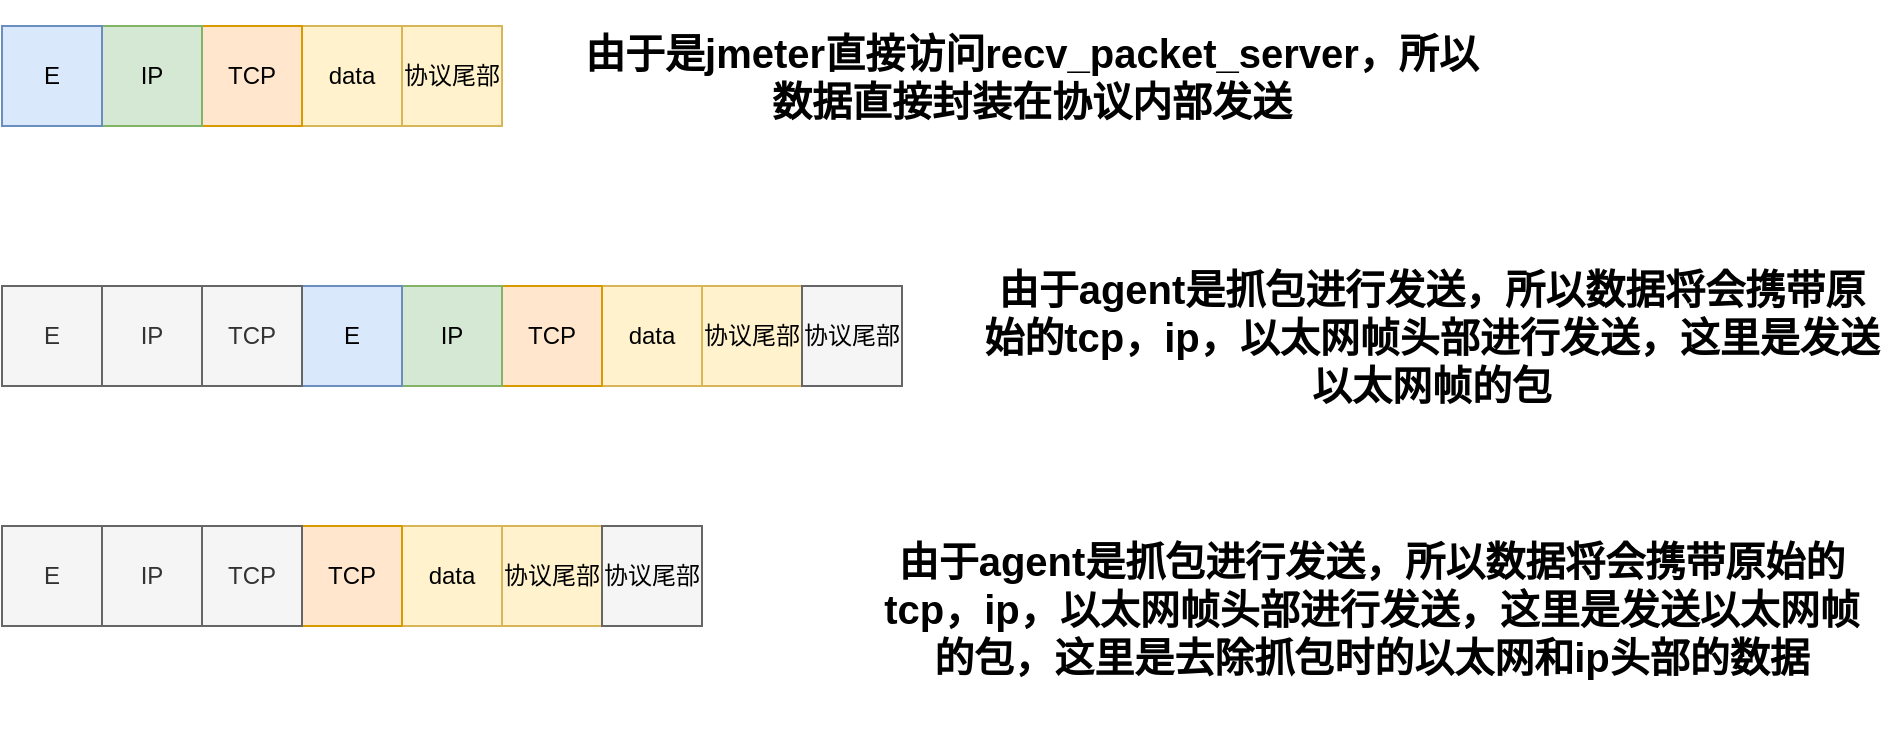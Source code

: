 <mxfile version="20.8.3" type="github">
  <diagram id="NrAuofYMSVISvDW0R4n6" name="第 1 页">
    <mxGraphModel dx="1322" dy="749" grid="1" gridSize="10" guides="1" tooltips="1" connect="1" arrows="1" fold="1" page="1" pageScale="1" pageWidth="1169" pageHeight="827" math="0" shadow="0">
      <root>
        <mxCell id="0" />
        <mxCell id="1" parent="0" />
        <mxCell id="KpDzADibFbILNIxdteFy-1" value="data" style="whiteSpace=wrap;html=1;aspect=fixed;fillColor=#fff2cc;strokeColor=#d6b656;" vertex="1" parent="1">
          <mxGeometry x="270" y="190" width="50" height="50" as="geometry" />
        </mxCell>
        <mxCell id="KpDzADibFbILNIxdteFy-3" value="TCP" style="whiteSpace=wrap;html=1;aspect=fixed;fillColor=#ffe6cc;strokeColor=#d79b00;" vertex="1" parent="1">
          <mxGeometry x="220" y="190" width="50" height="50" as="geometry" />
        </mxCell>
        <mxCell id="KpDzADibFbILNIxdteFy-4" value="IP" style="whiteSpace=wrap;html=1;aspect=fixed;fillColor=#d5e8d4;strokeColor=#82b366;" vertex="1" parent="1">
          <mxGeometry x="170" y="190" width="50" height="50" as="geometry" />
        </mxCell>
        <mxCell id="KpDzADibFbILNIxdteFy-5" value="E" style="whiteSpace=wrap;html=1;aspect=fixed;fillColor=#dae8fc;strokeColor=#6c8ebf;" vertex="1" parent="1">
          <mxGeometry x="120" y="190" width="50" height="50" as="geometry" />
        </mxCell>
        <mxCell id="KpDzADibFbILNIxdteFy-6" value="协议尾部" style="whiteSpace=wrap;html=1;aspect=fixed;fillColor=#fff2cc;strokeColor=#d6b656;" vertex="1" parent="1">
          <mxGeometry x="320" y="190" width="50" height="50" as="geometry" />
        </mxCell>
        <mxCell id="KpDzADibFbILNIxdteFy-7" value="data" style="whiteSpace=wrap;html=1;aspect=fixed;fillColor=#fff2cc;strokeColor=#d6b656;" vertex="1" parent="1">
          <mxGeometry x="420" y="320" width="50" height="50" as="geometry" />
        </mxCell>
        <mxCell id="KpDzADibFbILNIxdteFy-8" value="TCP" style="whiteSpace=wrap;html=1;aspect=fixed;fillColor=#ffe6cc;strokeColor=#d79b00;" vertex="1" parent="1">
          <mxGeometry x="370" y="320" width="50" height="50" as="geometry" />
        </mxCell>
        <mxCell id="KpDzADibFbILNIxdteFy-9" value="IP" style="whiteSpace=wrap;html=1;aspect=fixed;fillColor=#d5e8d4;strokeColor=#82b366;" vertex="1" parent="1">
          <mxGeometry x="320" y="320" width="50" height="50" as="geometry" />
        </mxCell>
        <mxCell id="KpDzADibFbILNIxdteFy-10" value="E" style="whiteSpace=wrap;html=1;aspect=fixed;fillColor=#dae8fc;strokeColor=#6c8ebf;" vertex="1" parent="1">
          <mxGeometry x="270" y="320" width="50" height="50" as="geometry" />
        </mxCell>
        <mxCell id="KpDzADibFbILNIxdteFy-11" value="协议尾部" style="whiteSpace=wrap;html=1;aspect=fixed;fillColor=#fff2cc;strokeColor=#d6b656;" vertex="1" parent="1">
          <mxGeometry x="470" y="320" width="50" height="50" as="geometry" />
        </mxCell>
        <mxCell id="KpDzADibFbILNIxdteFy-12" value="data" style="whiteSpace=wrap;html=1;aspect=fixed;fillColor=#fff2cc;strokeColor=#d6b656;" vertex="1" parent="1">
          <mxGeometry x="320" y="440" width="50" height="50" as="geometry" />
        </mxCell>
        <mxCell id="KpDzADibFbILNIxdteFy-13" value="TCP" style="whiteSpace=wrap;html=1;aspect=fixed;fillColor=#ffe6cc;strokeColor=#d79b00;" vertex="1" parent="1">
          <mxGeometry x="270" y="440" width="50" height="50" as="geometry" />
        </mxCell>
        <mxCell id="KpDzADibFbILNIxdteFy-16" value="协议尾部" style="whiteSpace=wrap;html=1;aspect=fixed;fillColor=#fff2cc;strokeColor=#d6b656;" vertex="1" parent="1">
          <mxGeometry x="370" y="440" width="50" height="50" as="geometry" />
        </mxCell>
        <mxCell id="KpDzADibFbILNIxdteFy-17" value="TCP" style="whiteSpace=wrap;html=1;aspect=fixed;fillColor=#f5f5f5;strokeColor=#666666;fontColor=#333333;" vertex="1" parent="1">
          <mxGeometry x="220" y="320" width="50" height="50" as="geometry" />
        </mxCell>
        <mxCell id="KpDzADibFbILNIxdteFy-18" value="IP" style="whiteSpace=wrap;html=1;aspect=fixed;fillColor=#f5f5f5;strokeColor=#666666;fontColor=#333333;" vertex="1" parent="1">
          <mxGeometry x="170" y="320" width="50" height="50" as="geometry" />
        </mxCell>
        <mxCell id="KpDzADibFbILNIxdteFy-19" value="E" style="whiteSpace=wrap;html=1;aspect=fixed;fillColor=#f5f5f5;strokeColor=#666666;fontColor=#333333;" vertex="1" parent="1">
          <mxGeometry x="120" y="320" width="50" height="50" as="geometry" />
        </mxCell>
        <mxCell id="KpDzADibFbILNIxdteFy-22" value="&lt;span style=&quot;color: rgb(0, 0, 0);&quot;&gt;协议尾部&lt;/span&gt;" style="whiteSpace=wrap;html=1;aspect=fixed;fillColor=#f5f5f5;strokeColor=#666666;fontColor=#333333;" vertex="1" parent="1">
          <mxGeometry x="520" y="320" width="50" height="50" as="geometry" />
        </mxCell>
        <mxCell id="KpDzADibFbILNIxdteFy-23" value="TCP" style="whiteSpace=wrap;html=1;aspect=fixed;fillColor=#f5f5f5;strokeColor=#666666;fontColor=#333333;" vertex="1" parent="1">
          <mxGeometry x="220" y="440" width="50" height="50" as="geometry" />
        </mxCell>
        <mxCell id="KpDzADibFbILNIxdteFy-24" value="IP" style="whiteSpace=wrap;html=1;aspect=fixed;fillColor=#f5f5f5;strokeColor=#666666;fontColor=#333333;" vertex="1" parent="1">
          <mxGeometry x="170" y="440" width="50" height="50" as="geometry" />
        </mxCell>
        <mxCell id="KpDzADibFbILNIxdteFy-25" value="E" style="whiteSpace=wrap;html=1;aspect=fixed;fillColor=#f5f5f5;strokeColor=#666666;fontColor=#333333;" vertex="1" parent="1">
          <mxGeometry x="120" y="440" width="50" height="50" as="geometry" />
        </mxCell>
        <mxCell id="KpDzADibFbILNIxdteFy-26" value="&lt;span style=&quot;color: rgb(0, 0, 0);&quot;&gt;协议尾部&lt;/span&gt;" style="whiteSpace=wrap;html=1;aspect=fixed;fillColor=#f5f5f5;strokeColor=#666666;fontColor=#333333;" vertex="1" parent="1">
          <mxGeometry x="420" y="440" width="50" height="50" as="geometry" />
        </mxCell>
        <mxCell id="KpDzADibFbILNIxdteFy-27" value="&lt;b&gt;&lt;font style=&quot;font-size: 20px;&quot;&gt;由于是jmeter直接访问recv_packet_server，所以数据直接封装在协议内部发送&lt;/font&gt;&lt;/b&gt;" style="text;html=1;strokeColor=none;fillColor=none;align=center;verticalAlign=middle;whiteSpace=wrap;rounded=0;" vertex="1" parent="1">
          <mxGeometry x="410" y="177.5" width="450" height="75" as="geometry" />
        </mxCell>
        <mxCell id="KpDzADibFbILNIxdteFy-28" value="&lt;b&gt;&lt;font style=&quot;font-size: 20px;&quot;&gt;由于agent是抓包进行发送，所以数据将会携带原始的tcp，ip，以太网帧头部进行发送，这里是发送以太网帧的包&lt;/font&gt;&lt;/b&gt;" style="text;html=1;strokeColor=none;fillColor=none;align=center;verticalAlign=middle;whiteSpace=wrap;rounded=0;" vertex="1" parent="1">
          <mxGeometry x="610" y="307.5" width="450" height="75" as="geometry" />
        </mxCell>
        <mxCell id="KpDzADibFbILNIxdteFy-29" value="&lt;b style=&quot;border-color: var(--border-color);&quot;&gt;&lt;font style=&quot;border-color: var(--border-color); font-size: 20px;&quot;&gt;由于agent是抓包进行发送，所以数据将会携带原始的tcp，ip，以太网帧头部进行发送，这里是发送以太网帧的包，这里是去除抓包时的以太网和ip头部的数据&lt;/font&gt;&lt;/b&gt;" style="text;html=1;strokeColor=none;fillColor=none;align=center;verticalAlign=middle;whiteSpace=wrap;rounded=0;" vertex="1" parent="1">
          <mxGeometry x="560" y="420" width="490" height="122.5" as="geometry" />
        </mxCell>
      </root>
    </mxGraphModel>
  </diagram>
</mxfile>
